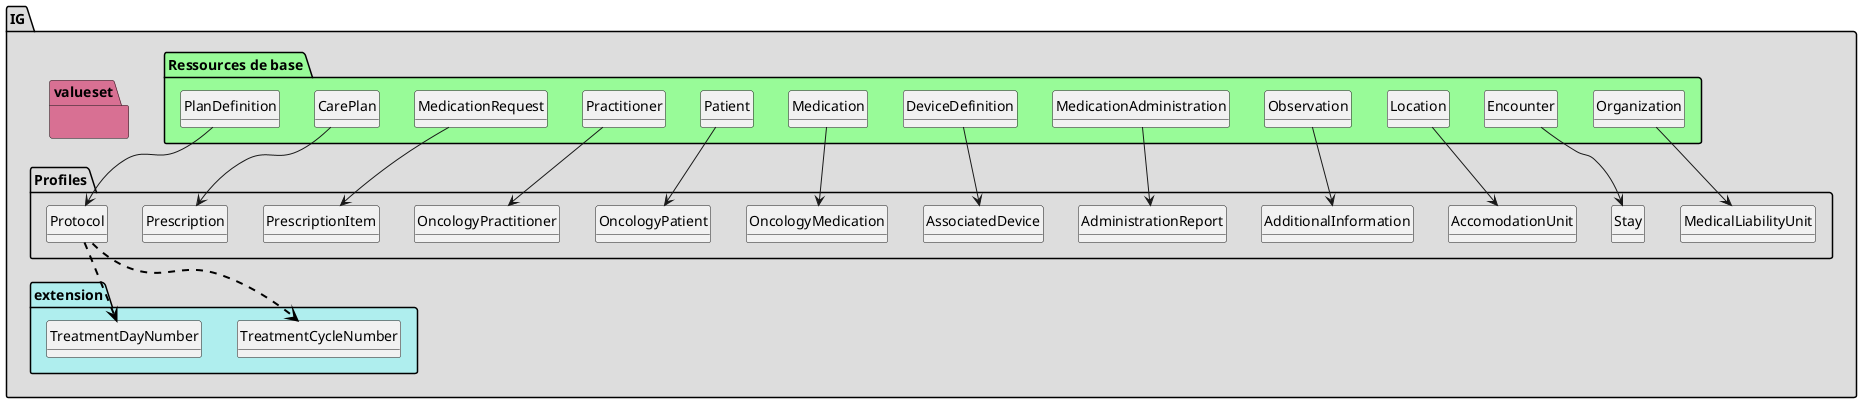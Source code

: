 @startuml
set namespaceSeparator ?
hide circle
hide class fields

package IG #DDDDDD{

     package Profiles #DDDDDD{

        class MedicalLiabilityUnit{

             Organization.name => [1..None]
        } 

        class Stay{

             Encounter.identifier => [1..None]
             Encounter.identifier.value => [1..None]
             Encounter.status => [None..None]
             Encounter.subject => [1..None]
             Encounter.location => [1..None]
             Encounter.location.location => [None..None]
        } 

        class AccomodationUnit{

             Location.name => [1..None]
             Location.managingOrganization => [1..None]
        } 

        class AdditionalInformation{

             Observation.code => [None..None]
             Observation.subject => [1..None]
             Observation.issued => [1..None]
             Observation.value[x] => [1..None]
             Observation.value[x]:valueQuantity => [0..1]
             Observation.value[x]:valueQuantity.value => [1..None]
             Observation.value[x]:valueQuantity.unit => [1..None]
        } 

        class AdministrationReport{

             MedicationAdministration.identifier.value => [None..None]
             MedicationAdministration.basedOn => [1..1]
             MedicationAdministration.medication => [None..None]
             MedicationAdministration.subject => [None..None]
             MedicationAdministration.encounter => [1..None]
             MedicationAdministration.occurence[x] => [None..None]
             MedicationAdministration.occurence[x]:occurencePeriod => [1..1]
             MedicationAdministration.performer => [1..None]
             MedicationAdministration.performer.actor => [None..None]
             MedicationAdministration.request => [1..None]
             MedicationAdministration.note => [1..None]
             MedicationAdministration.dosage => [1..None]
             MedicationAdministration.dosage.text => [1..None]
             MedicationAdministration.dosage.dose.value => [1..None]
             MedicationAdministration.dosage.dose.unit => [1..None]
        } 

        class AssociatedDevice{

             DeviceDefinition.deviceName => [1..1]
        } 

        class OncologyMedication{

             Medication.identifier => [1..None]
             Medication.identifier.value => [1..None]
             Medication.code => [1..None]
             Medication.code.coding => [1..1]
        } 

        class OncologyPatient{

             Patient.identifier => [1..None]
             Patient.identifier:IPP => [1..1]
             Patient.identifier:IPP.use => [None..None]
             Patient.identifier:IPP.type.text => [None..None]
             Patient.identifier:IPP.system => [1..None]
             Patient.identifier:IPP.value => [1..None]
             Patient.name => [1..None]
             Patient.name.use => [1..None]
             Patient.name.family => [1..None]
             Patient.name.given => [1..None]
             Patient.gender => [1..None]
             Patient.birthDate => [1..None]
        } 

        class OncologyPractitioner{

             Practitioner.identifier => [1..None]
             Practitioner.identifier.value => [1..None]
        } 

        class PrescriptionItem{

             MedicationRequest.identifier => [1..None]
             MedicationRequest.identifier.value => [1..None]
             MedicationRequest.basedOn => [None..None]
             MedicationRequest.groupIdentifier => [1..None]
             MedicationRequest.groupIdentifier.value => [1..None]
             MedicationRequest.category => [1..1]
             MedicationRequest.category.coding => [1..1]
             MedicationRequest.medication => [None..None]
             MedicationRequest.subject => [None..None]
             MedicationRequest.supportingInformation => [None..None]
             MedicationRequest.requester => [None..None]
             MedicationRequest.device => [None..None]
             MedicationRequest.note => [None..None]
             MedicationRequest.effectiveDosePeriod.start => [1..None]
             MedicationRequest.effectiveDosePeriod.end => [None..None]
             MedicationRequest.dosageInstruction => [1..None]
             MedicationRequest.dosageInstruction.sequence => [None..None]
             MedicationRequest.dosageInstruction.text => [1..None]
             MedicationRequest.dosageInstruction.timing => [None..None]
             MedicationRequest.dosageInstruction.timing.repeat.bounds[x] => [None..None]
             MedicationRequest.dosageInstruction.timing.repeat.bounds[x]:boundsPeriod => [0..1]
             MedicationRequest.dosageInstruction.timing.repeat.bounds[x]:boundsPeriod.start => [None..None]
             MedicationRequest.dosageInstruction.timing.repeat.bounds[x]:boundsPeriod.end => [None..None]
             MedicationRequest.dosageInstruction.timing.repeat.frequency => [None..None]
             MedicationRequest.dosageInstruction.timing.repeat.period => [None..None]
             MedicationRequest.dosageInstruction.timing.repeat.periodUnit => [None..None]
             MedicationRequest.dosageInstruction.route.coding => [1..1]
             MedicationRequest.dosageInstruction.doseAndRate => [None..None]
             MedicationRequest.dosageInstruction.doseAndRate.dose[x] => [None..None]
             MedicationRequest.dosageInstruction.doseAndRate.dose[x]:doseQuantity => [0..1]
             MedicationRequest.dosageInstruction.doseAndRate.dose[x]:doseQuantity.value => [1..None]
             MedicationRequest.dosageInstruction.doseAndRate.dose[x]:doseQuantity.unit => [1..None]
             MedicationRequest.dosageInstruction.doseAndRate.rate[x] => [None..None]
             MedicationRequest.dosageInstruction.doseAndRate.rate[x]:rateRatio => [0..1]
             MedicationRequest.dosageInstruction.doseAndRate.rate[x]:rateRatio.numerator.value => [None..None]
             MedicationRequest.dosageInstruction.doseAndRate.rate[x]:rateRatio.numerator.unit => [None..None]
             MedicationRequest.dosageInstruction.doseAndRate.rate[x]:rateRatio.denominator.value => [None..None]
             MedicationRequest.dispenseRequest.initialFill.quantity.value => [1..None]
        } 

        class Prescription{

             CarePlan.identifier => [None..None]
             CarePlan.instantiatesCanonical => [1..1]
             CarePlan.category => [1..1]
             CarePlan.subject => [None..None]
             CarePlan.encounter => [1..None]
             CarePlan.period => [1..None]
             CarePlan.period.start => [1..None]
             CarePlan.period.end => [1..None]
             CarePlan.created => [1..None]
             CarePlan.supportingInfo => [1..None]
             CarePlan.activity => [1..None]
             CarePlan.activity.plannedActivityReference => [1..None]
        } 

        class Protocol{

             PlanDefinition.extension => [2..None]
             PlanDefinition.extension:treatmentCycleNumber => <&plus>[1..1]
             PlanDefinition.extension:treatmentDayNumber => <&plus>[1..1]
             PlanDefinition.identifier => [1..1]
             PlanDefinition.identifier.value => [1..None]
             PlanDefinition.name => [1..None]
             PlanDefinition.title => [1..None]
             PlanDefinition.date => [1..None]
         }

     }
     package extension #paleturquoise {

     Protocol -[#black,dashed,thickness=2]-> TreatmentCycleNumber
     Protocol -[#black,dashed,thickness=2]-> TreatmentDayNumber

        class TreatmentCycleNumber{

          Extension.extension => [None..0]
          Extension.url => [None..None]
          Extension.value[x] => [1..None]
          Extension.value[x]:valueInteger => [1..1]
        } 
        class TreatmentDayNumber{

          Extension.extension => [None..0]
          Extension.url => [None..None]
          Extension.value[x] => [1..None]
          Extension.value[x]:valueInteger => [1..1]
         }
     }
     package valueset #PaleVioletRed{
       }

package "Ressources de base" #palegreen {

 class "Organization" as  classd6b258792ff06f82933c74eeb8aef591 

    classd6b258792ff06f82933c74eeb8aef591 --> MedicalLiabilityUnit

 class "Encounter" as  classd1e9f9f891de8f9a655739a01fbf68f0 

    classd1e9f9f891de8f9a655739a01fbf68f0 --> Stay

 class "Location" as  classce5bf551379459c1c61d2a204061c455 

    classce5bf551379459c1c61d2a204061c455 --> AccomodationUnit

 class "Observation" as  classc680d437163cc6bab4f9bdb35c3073d0 

    classc680d437163cc6bab4f9bdb35c3073d0 --> AdditionalInformation

 class "MedicationAdministration" as  classcb08d1580a4f19d9fc3a0c98169f1144 

    classcb08d1580a4f19d9fc3a0c98169f1144 --> AdministrationReport

 class "DeviceDefinition" as  classa6797321593ef085d950f590f4014cfa 

    classa6797321593ef085d950f590f4014cfa --> AssociatedDevice

 class "Medication" as  class353bd6f65060d17097c3b03141e79cce 

    class353bd6f65060d17097c3b03141e79cce --> OncologyMedication

 class "Patient" as  class01122a97dca927210827560cb7d76af8 

    class01122a97dca927210827560cb7d76af8 --> OncologyPatient

 class "Practitioner" as  classe1fdce734a2fd9596ad930bdb139ca06 

    classe1fdce734a2fd9596ad930bdb139ca06 --> OncologyPractitioner

 class "MedicationRequest" as  class2071abb7e1482ea8731af3cdcaed7225 

    class2071abb7e1482ea8731af3cdcaed7225 --> PrescriptionItem

 class "CarePlan" as  classc1c8e4b50c739ddc150dd233aa035d7a 

    classc1c8e4b50c739ddc150dd233aa035d7a --> Prescription

 class "PlanDefinition" as  class0375201638a0df09e5ecd3c0b36df917 

    class0375201638a0df09e5ecd3c0b36df917 --> Protocol
}
@enduml